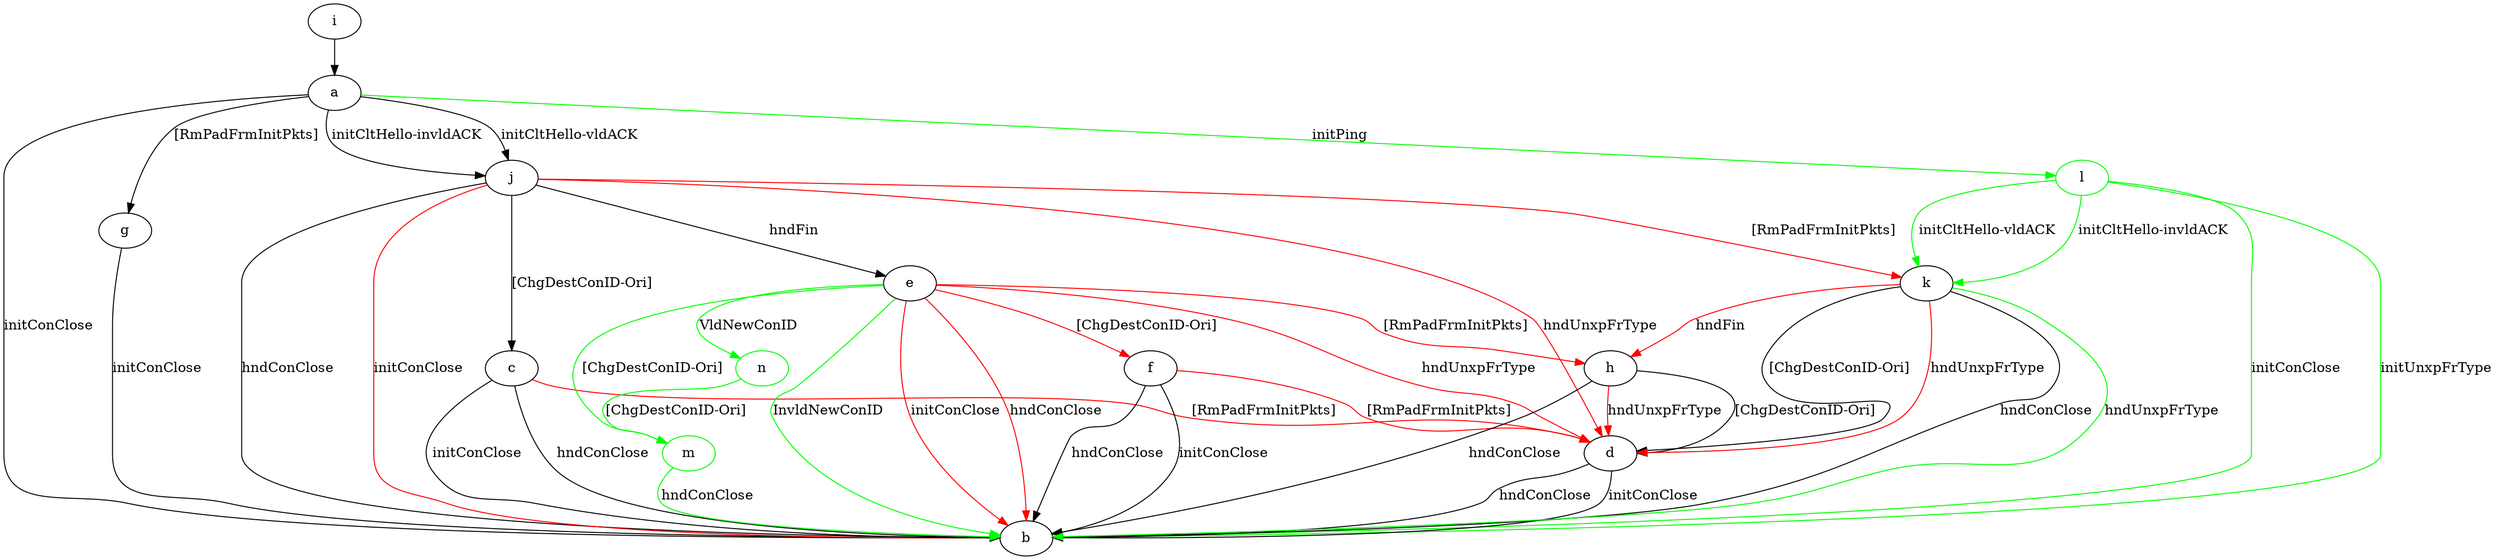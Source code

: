 digraph "" {
	a -> b	[key=0,
		label="initConClose "];
	a -> g	[key=0,
		label="[RmPadFrmInitPkts] "];
	a -> j	[key=0,
		label="initCltHello-vldACK "];
	a -> j	[key=1,
		label="initCltHello-invldACK "];
	l	[color=green];
	a -> l	[key=0,
		color=green,
		label="initPing "];
	c -> b	[key=0,
		label="initConClose "];
	c -> b	[key=1,
		label="hndConClose "];
	c -> d	[key=0,
		color=red,
		label="[RmPadFrmInitPkts] "];
	d -> b	[key=0,
		label="initConClose "];
	d -> b	[key=1,
		label="hndConClose "];
	e -> b	[key=0,
		color=green,
		label="InvldNewConID "];
	e -> b	[key=1,
		color=red,
		label="initConClose "];
	e -> b	[key=2,
		color=red,
		label="hndConClose "];
	e -> d	[key=0,
		color=red,
		label="hndUnxpFrType "];
	e -> f	[key=0,
		color=red,
		label="[ChgDestConID-Ori] "];
	e -> h	[key=0,
		color=red,
		label="[RmPadFrmInitPkts] "];
	m	[color=green];
	e -> m	[key=0,
		color=green,
		label="[ChgDestConID-Ori] "];
	n	[color=green];
	e -> n	[key=0,
		color=green,
		label="VldNewConID "];
	f -> b	[key=0,
		label="initConClose "];
	f -> b	[key=1,
		label="hndConClose "];
	f -> d	[key=0,
		color=red,
		label="[RmPadFrmInitPkts] "];
	g -> b	[key=0,
		label="initConClose "];
	h -> b	[key=0,
		label="hndConClose "];
	h -> d	[key=0,
		label="[ChgDestConID-Ori] "];
	h -> d	[key=1,
		color=red,
		label="hndUnxpFrType "];
	i -> a	[key=0];
	j -> b	[key=0,
		label="hndConClose "];
	j -> b	[key=1,
		color=red,
		label="initConClose "];
	j -> c	[key=0,
		label="[ChgDestConID-Ori] "];
	j -> d	[key=0,
		color=red,
		label="hndUnxpFrType "];
	j -> e	[key=0,
		label="hndFin "];
	j -> k	[key=0,
		color=red,
		label="[RmPadFrmInitPkts] "];
	k -> b	[key=0,
		label="hndConClose "];
	k -> b	[key=1,
		color=green,
		label="hndUnxpFrType "];
	k -> d	[key=0,
		label="[ChgDestConID-Ori] "];
	k -> d	[key=1,
		color=red,
		label="hndUnxpFrType "];
	k -> h	[key=0,
		color=red,
		label="hndFin "];
	l -> b	[key=0,
		color=green,
		label="initConClose "];
	l -> b	[key=1,
		color=green,
		label="initUnxpFrType "];
	l -> k	[key=0,
		color=green,
		label="initCltHello-vldACK "];
	l -> k	[key=1,
		color=green,
		label="initCltHello-invldACK "];
	m -> b	[key=0,
		color=green,
		label="hndConClose "];
	n -> m	[key=0,
		color=green,
		label="[ChgDestConID-Ori] "];
}
